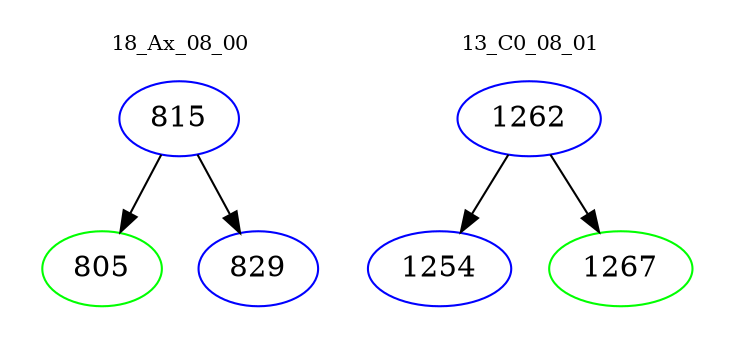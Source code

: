 digraph{
subgraph cluster_0 {
color = white
label = "18_Ax_08_00";
fontsize=10;
T0_815 [label="815", color="blue"]
T0_815 -> T0_805 [color="black"]
T0_805 [label="805", color="green"]
T0_815 -> T0_829 [color="black"]
T0_829 [label="829", color="blue"]
}
subgraph cluster_1 {
color = white
label = "13_C0_08_01";
fontsize=10;
T1_1262 [label="1262", color="blue"]
T1_1262 -> T1_1254 [color="black"]
T1_1254 [label="1254", color="blue"]
T1_1262 -> T1_1267 [color="black"]
T1_1267 [label="1267", color="green"]
}
}

